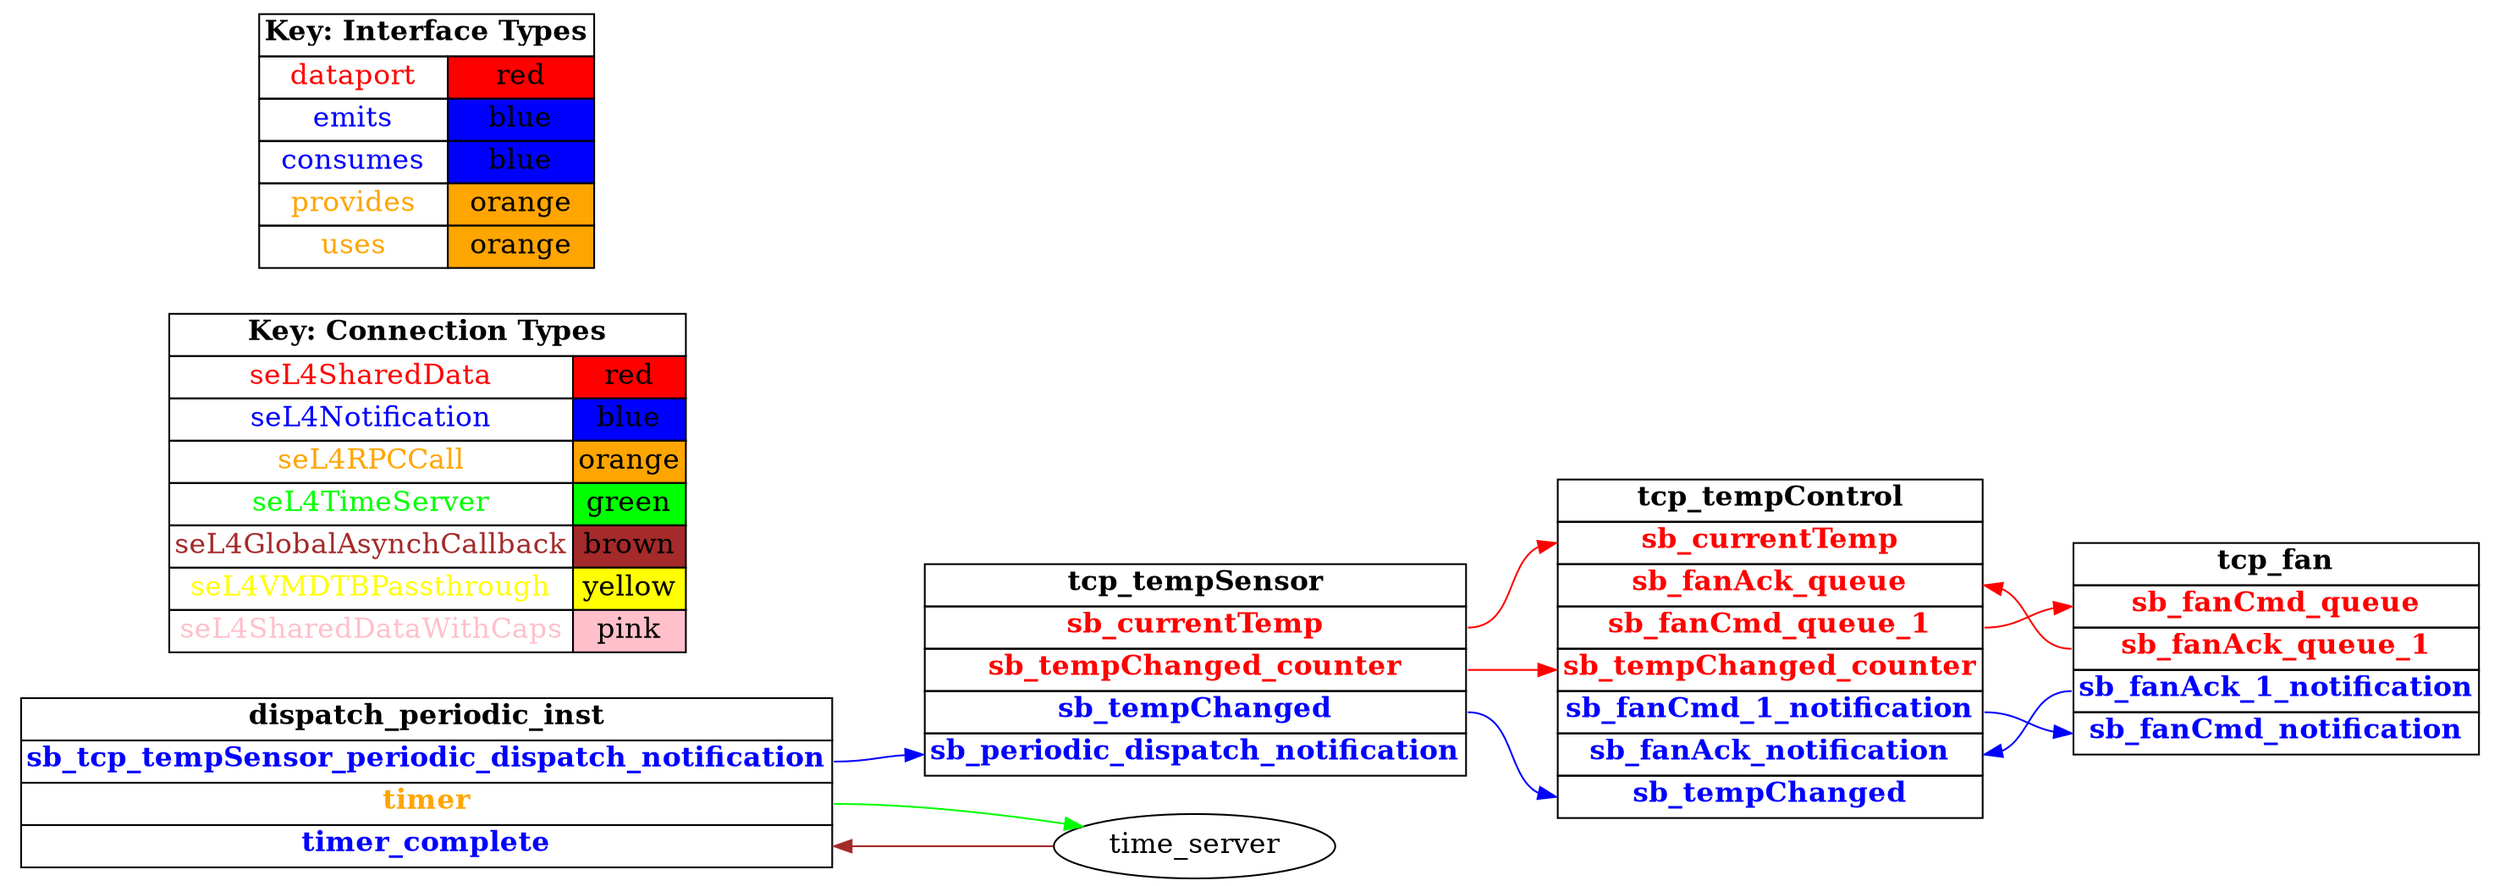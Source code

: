 digraph g {
graph [
  overlap = false,
  rankdir = "LR"
];
node [
  fontsize = "16",
  shape = "ellipse"
];
edge [
];

tcp_tempSensor [
  label=<
    <TABLE BORDER="0" CELLBORDER="1" CELLSPACING="0">
      <TR><TD><B>tcp_tempSensor</B></TD></TR>
      <TR><TD PORT="sb_currentTemp"><FONT COLOR="red"><B>sb_currentTemp</B></FONT></TD></TR>
      <TR><TD PORT="sb_tempChanged_counter"><FONT COLOR="red"><B>sb_tempChanged_counter</B></FONT></TD></TR>
      <TR><TD PORT="sb_tempChanged"><FONT COLOR="blue"><B>sb_tempChanged</B></FONT></TD></TR>
      <TR><TD PORT="sb_periodic_dispatch_notification"><FONT COLOR="blue"><B>sb_periodic_dispatch_notification</B></FONT></TD></TR>"
    </TABLE>
  >
  shape=plaintext
];

tcp_tempControl [
  label=<
    <TABLE BORDER="0" CELLBORDER="1" CELLSPACING="0">
      <TR><TD><B>tcp_tempControl</B></TD></TR>
      <TR><TD PORT="sb_currentTemp"><FONT COLOR="red"><B>sb_currentTemp</B></FONT></TD></TR>
      <TR><TD PORT="sb_fanAck_queue"><FONT COLOR="red"><B>sb_fanAck_queue</B></FONT></TD></TR>
      <TR><TD PORT="sb_fanCmd_queue_1"><FONT COLOR="red"><B>sb_fanCmd_queue_1</B></FONT></TD></TR>
      <TR><TD PORT="sb_tempChanged_counter"><FONT COLOR="red"><B>sb_tempChanged_counter</B></FONT></TD></TR>
      <TR><TD PORT="sb_fanCmd_1_notification"><FONT COLOR="blue"><B>sb_fanCmd_1_notification</B></FONT></TD></TR>
      <TR><TD PORT="sb_fanAck_notification"><FONT COLOR="blue"><B>sb_fanAck_notification</B></FONT></TD></TR>
      <TR><TD PORT="sb_tempChanged"><FONT COLOR="blue"><B>sb_tempChanged</B></FONT></TD></TR>"
    </TABLE>
  >
  shape=plaintext
];

tcp_fan [
  label=<
    <TABLE BORDER="0" CELLBORDER="1" CELLSPACING="0">
      <TR><TD><B>tcp_fan</B></TD></TR>
      <TR><TD PORT="sb_fanCmd_queue"><FONT COLOR="red"><B>sb_fanCmd_queue</B></FONT></TD></TR>
      <TR><TD PORT="sb_fanAck_queue_1"><FONT COLOR="red"><B>sb_fanAck_queue_1</B></FONT></TD></TR>
      <TR><TD PORT="sb_fanAck_1_notification"><FONT COLOR="blue"><B>sb_fanAck_1_notification</B></FONT></TD></TR>
      <TR><TD PORT="sb_fanCmd_notification"><FONT COLOR="blue"><B>sb_fanCmd_notification</B></FONT></TD></TR>"
    </TABLE>
  >
  shape=plaintext
];

dispatch_periodic_inst [
  label=<
    <TABLE BORDER="0" CELLBORDER="1" CELLSPACING="0">
      <TR><TD><B>dispatch_periodic_inst</B></TD></TR>
      <TR><TD PORT="sb_tcp_tempSensor_periodic_dispatch_notification"><FONT COLOR="blue"><B>sb_tcp_tempSensor_periodic_dispatch_notification</B></FONT></TD></TR>
      <TR><TD PORT="timer"><FONT COLOR="orange"><B>timer</B></FONT></TD></TR>
      <TR><TD PORT="timer_complete"><FONT COLOR="blue"><B>timer_complete</B></FONT></TD></TR>"
    </TABLE>
  >
  shape=plaintext
];

connectiontypekey [
  label=<
   <TABLE BORDER="0" CELLBORDER="1" CELLSPACING="0">
     <TR><TD COLSPAN="2"><B>Key: Connection Types</B></TD></TR>
     <TR><TD><FONT COLOR="red">seL4SharedData</FONT></TD><TD BGCOLOR="red">red</TD></TR>
     <TR><TD><FONT COLOR="blue">seL4Notification</FONT></TD><TD BGCOLOR="blue">blue</TD></TR>
     <TR><TD><FONT COLOR="orange">seL4RPCCall</FONT></TD><TD BGCOLOR="orange">orange</TD></TR>
     <TR><TD><FONT COLOR="green">seL4TimeServer</FONT></TD><TD BGCOLOR="green">green</TD></TR>
     <TR><TD><FONT COLOR="brown">seL4GlobalAsynchCallback</FONT></TD><TD BGCOLOR="brown">brown</TD></TR>
     <TR><TD><FONT COLOR="yellow">seL4VMDTBPassthrough</FONT></TD><TD BGCOLOR="yellow">yellow</TD></TR>
     <TR><TD><FONT COLOR="pink">seL4SharedDataWithCaps</FONT></TD><TD BGCOLOR="pink">pink</TD></TR>
   </TABLE>
  >
  shape=plaintext
];

interfacetypekey [
  label=<
   <TABLE BORDER="0" CELLBORDER="1" CELLSPACING="0">
     <TR><TD COLSPAN="2"><B>Key: Interface Types</B></TD></TR>
     <TR><TD><FONT COLOR="red">dataport</FONT></TD><TD BGCOLOR="red">red</TD></TR>
     <TR><TD><FONT COLOR="blue">emits</FONT></TD><TD BGCOLOR="blue">blue</TD></TR>
     <TR><TD><FONT COLOR="blue">consumes</FONT></TD><TD BGCOLOR="blue">blue</TD></TR>
     <TR><TD><FONT COLOR="orange">provides</FONT></TD><TD BGCOLOR="orange">orange</TD></TR>
     <TR><TD><FONT COLOR="orange">uses</FONT></TD><TD BGCOLOR="orange">orange</TD></TR>
   </TABLE>
  >
  shape=plaintext
];

"tcp_tempSensor":sb_currentTemp -> "tcp_tempControl":sb_currentTemp [
  color="red"
  //label = "seL4SharedData"
  id = conn1

];

"tcp_tempSensor":sb_tempChanged -> "tcp_tempControl":sb_tempChanged [
  color="blue"
  //label = "seL4Notification"
  id = conn2

];

"tcp_tempSensor":sb_tempChanged_counter -> "tcp_tempControl":sb_tempChanged_counter [
  color="red"
  //label = "seL4SharedData"
  id = conn3

];

"tcp_tempControl":sb_fanCmd_1_notification -> "tcp_fan":sb_fanCmd_notification [
  color="blue"
  //label = "seL4Notification"
  id = conn4

];

"tcp_tempControl":sb_fanCmd_queue_1 -> "tcp_fan":sb_fanCmd_queue [
  color="red"
  //label = "seL4SharedData"
  id = conn5

];

"tcp_fan":sb_fanAck_1_notification -> "tcp_tempControl":sb_fanAck_notification [
  color="blue"
  //label = "seL4Notification"
  id = conn6

];

"tcp_fan":sb_fanAck_queue_1 -> "tcp_tempControl":sb_fanAck_queue [
  color="red"
  //label = "seL4SharedData"
  id = conn7

];

"dispatch_periodic_inst":sb_tcp_tempSensor_periodic_dispatch_notification -> "tcp_tempSensor":sb_periodic_dispatch_notification [
  color="blue"
  //label = "seL4Notification"
  id = conn8

];

"dispatch_periodic_inst":timer -> "time_server":the_timer [
  color="green"
  //label = "seL4TimeServer"
  id = conn9

];

"time_server":timer_notification -> "dispatch_periodic_inst":timer_complete [
  color="brown"
  //label = "seL4GlobalAsynchCallback"
  id = conn10

];

}